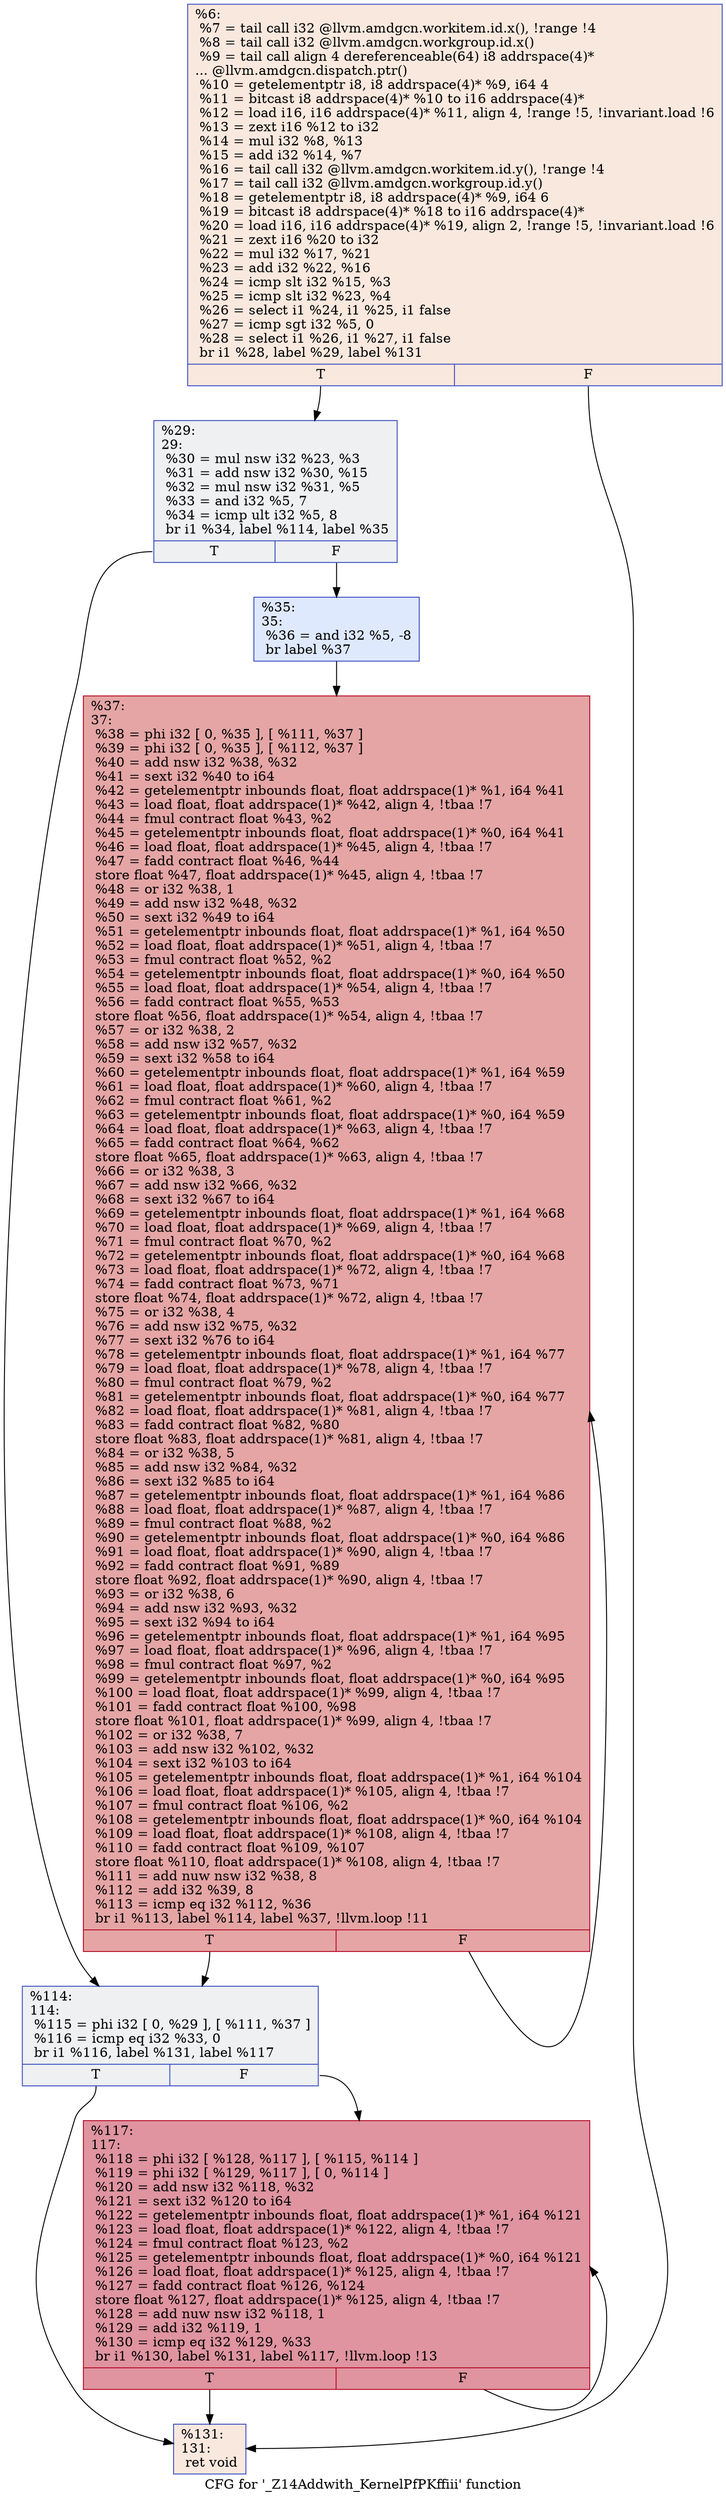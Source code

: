 digraph "CFG for '_Z14Addwith_KernelPfPKffiii' function" {
	label="CFG for '_Z14Addwith_KernelPfPKffiii' function";

	Node0x4e10820 [shape=record,color="#3d50c3ff", style=filled, fillcolor="#f2cab570",label="{%6:\l  %7 = tail call i32 @llvm.amdgcn.workitem.id.x(), !range !4\l  %8 = tail call i32 @llvm.amdgcn.workgroup.id.x()\l  %9 = tail call align 4 dereferenceable(64) i8 addrspace(4)*\l... @llvm.amdgcn.dispatch.ptr()\l  %10 = getelementptr i8, i8 addrspace(4)* %9, i64 4\l  %11 = bitcast i8 addrspace(4)* %10 to i16 addrspace(4)*\l  %12 = load i16, i16 addrspace(4)* %11, align 4, !range !5, !invariant.load !6\l  %13 = zext i16 %12 to i32\l  %14 = mul i32 %8, %13\l  %15 = add i32 %14, %7\l  %16 = tail call i32 @llvm.amdgcn.workitem.id.y(), !range !4\l  %17 = tail call i32 @llvm.amdgcn.workgroup.id.y()\l  %18 = getelementptr i8, i8 addrspace(4)* %9, i64 6\l  %19 = bitcast i8 addrspace(4)* %18 to i16 addrspace(4)*\l  %20 = load i16, i16 addrspace(4)* %19, align 2, !range !5, !invariant.load !6\l  %21 = zext i16 %20 to i32\l  %22 = mul i32 %17, %21\l  %23 = add i32 %22, %16\l  %24 = icmp slt i32 %15, %3\l  %25 = icmp slt i32 %23, %4\l  %26 = select i1 %24, i1 %25, i1 false\l  %27 = icmp sgt i32 %5, 0\l  %28 = select i1 %26, i1 %27, i1 false\l  br i1 %28, label %29, label %131\l|{<s0>T|<s1>F}}"];
	Node0x4e10820:s0 -> Node0x4e143e0;
	Node0x4e10820:s1 -> Node0x4e14470;
	Node0x4e143e0 [shape=record,color="#3d50c3ff", style=filled, fillcolor="#d9dce170",label="{%29:\l29:                                               \l  %30 = mul nsw i32 %23, %3\l  %31 = add nsw i32 %30, %15\l  %32 = mul nsw i32 %31, %5\l  %33 = and i32 %5, 7\l  %34 = icmp ult i32 %5, 8\l  br i1 %34, label %114, label %35\l|{<s0>T|<s1>F}}"];
	Node0x4e143e0:s0 -> Node0x4e14a00;
	Node0x4e143e0:s1 -> Node0x4e14a50;
	Node0x4e14a50 [shape=record,color="#3d50c3ff", style=filled, fillcolor="#b5cdfa70",label="{%35:\l35:                                               \l  %36 = and i32 %5, -8\l  br label %37\l}"];
	Node0x4e14a50 -> Node0x4e14c50;
	Node0x4e14c50 [shape=record,color="#b70d28ff", style=filled, fillcolor="#c5333470",label="{%37:\l37:                                               \l  %38 = phi i32 [ 0, %35 ], [ %111, %37 ]\l  %39 = phi i32 [ 0, %35 ], [ %112, %37 ]\l  %40 = add nsw i32 %38, %32\l  %41 = sext i32 %40 to i64\l  %42 = getelementptr inbounds float, float addrspace(1)* %1, i64 %41\l  %43 = load float, float addrspace(1)* %42, align 4, !tbaa !7\l  %44 = fmul contract float %43, %2\l  %45 = getelementptr inbounds float, float addrspace(1)* %0, i64 %41\l  %46 = load float, float addrspace(1)* %45, align 4, !tbaa !7\l  %47 = fadd contract float %46, %44\l  store float %47, float addrspace(1)* %45, align 4, !tbaa !7\l  %48 = or i32 %38, 1\l  %49 = add nsw i32 %48, %32\l  %50 = sext i32 %49 to i64\l  %51 = getelementptr inbounds float, float addrspace(1)* %1, i64 %50\l  %52 = load float, float addrspace(1)* %51, align 4, !tbaa !7\l  %53 = fmul contract float %52, %2\l  %54 = getelementptr inbounds float, float addrspace(1)* %0, i64 %50\l  %55 = load float, float addrspace(1)* %54, align 4, !tbaa !7\l  %56 = fadd contract float %55, %53\l  store float %56, float addrspace(1)* %54, align 4, !tbaa !7\l  %57 = or i32 %38, 2\l  %58 = add nsw i32 %57, %32\l  %59 = sext i32 %58 to i64\l  %60 = getelementptr inbounds float, float addrspace(1)* %1, i64 %59\l  %61 = load float, float addrspace(1)* %60, align 4, !tbaa !7\l  %62 = fmul contract float %61, %2\l  %63 = getelementptr inbounds float, float addrspace(1)* %0, i64 %59\l  %64 = load float, float addrspace(1)* %63, align 4, !tbaa !7\l  %65 = fadd contract float %64, %62\l  store float %65, float addrspace(1)* %63, align 4, !tbaa !7\l  %66 = or i32 %38, 3\l  %67 = add nsw i32 %66, %32\l  %68 = sext i32 %67 to i64\l  %69 = getelementptr inbounds float, float addrspace(1)* %1, i64 %68\l  %70 = load float, float addrspace(1)* %69, align 4, !tbaa !7\l  %71 = fmul contract float %70, %2\l  %72 = getelementptr inbounds float, float addrspace(1)* %0, i64 %68\l  %73 = load float, float addrspace(1)* %72, align 4, !tbaa !7\l  %74 = fadd contract float %73, %71\l  store float %74, float addrspace(1)* %72, align 4, !tbaa !7\l  %75 = or i32 %38, 4\l  %76 = add nsw i32 %75, %32\l  %77 = sext i32 %76 to i64\l  %78 = getelementptr inbounds float, float addrspace(1)* %1, i64 %77\l  %79 = load float, float addrspace(1)* %78, align 4, !tbaa !7\l  %80 = fmul contract float %79, %2\l  %81 = getelementptr inbounds float, float addrspace(1)* %0, i64 %77\l  %82 = load float, float addrspace(1)* %81, align 4, !tbaa !7\l  %83 = fadd contract float %82, %80\l  store float %83, float addrspace(1)* %81, align 4, !tbaa !7\l  %84 = or i32 %38, 5\l  %85 = add nsw i32 %84, %32\l  %86 = sext i32 %85 to i64\l  %87 = getelementptr inbounds float, float addrspace(1)* %1, i64 %86\l  %88 = load float, float addrspace(1)* %87, align 4, !tbaa !7\l  %89 = fmul contract float %88, %2\l  %90 = getelementptr inbounds float, float addrspace(1)* %0, i64 %86\l  %91 = load float, float addrspace(1)* %90, align 4, !tbaa !7\l  %92 = fadd contract float %91, %89\l  store float %92, float addrspace(1)* %90, align 4, !tbaa !7\l  %93 = or i32 %38, 6\l  %94 = add nsw i32 %93, %32\l  %95 = sext i32 %94 to i64\l  %96 = getelementptr inbounds float, float addrspace(1)* %1, i64 %95\l  %97 = load float, float addrspace(1)* %96, align 4, !tbaa !7\l  %98 = fmul contract float %97, %2\l  %99 = getelementptr inbounds float, float addrspace(1)* %0, i64 %95\l  %100 = load float, float addrspace(1)* %99, align 4, !tbaa !7\l  %101 = fadd contract float %100, %98\l  store float %101, float addrspace(1)* %99, align 4, !tbaa !7\l  %102 = or i32 %38, 7\l  %103 = add nsw i32 %102, %32\l  %104 = sext i32 %103 to i64\l  %105 = getelementptr inbounds float, float addrspace(1)* %1, i64 %104\l  %106 = load float, float addrspace(1)* %105, align 4, !tbaa !7\l  %107 = fmul contract float %106, %2\l  %108 = getelementptr inbounds float, float addrspace(1)* %0, i64 %104\l  %109 = load float, float addrspace(1)* %108, align 4, !tbaa !7\l  %110 = fadd contract float %109, %107\l  store float %110, float addrspace(1)* %108, align 4, !tbaa !7\l  %111 = add nuw nsw i32 %38, 8\l  %112 = add i32 %39, 8\l  %113 = icmp eq i32 %112, %36\l  br i1 %113, label %114, label %37, !llvm.loop !11\l|{<s0>T|<s1>F}}"];
	Node0x4e14c50:s0 -> Node0x4e14a00;
	Node0x4e14c50:s1 -> Node0x4e14c50;
	Node0x4e14a00 [shape=record,color="#3d50c3ff", style=filled, fillcolor="#d9dce170",label="{%114:\l114:                                              \l  %115 = phi i32 [ 0, %29 ], [ %111, %37 ]\l  %116 = icmp eq i32 %33, 0\l  br i1 %116, label %131, label %117\l|{<s0>T|<s1>F}}"];
	Node0x4e14a00:s0 -> Node0x4e14470;
	Node0x4e14a00:s1 -> Node0x4e18880;
	Node0x4e18880 [shape=record,color="#b70d28ff", style=filled, fillcolor="#b70d2870",label="{%117:\l117:                                              \l  %118 = phi i32 [ %128, %117 ], [ %115, %114 ]\l  %119 = phi i32 [ %129, %117 ], [ 0, %114 ]\l  %120 = add nsw i32 %118, %32\l  %121 = sext i32 %120 to i64\l  %122 = getelementptr inbounds float, float addrspace(1)* %1, i64 %121\l  %123 = load float, float addrspace(1)* %122, align 4, !tbaa !7\l  %124 = fmul contract float %123, %2\l  %125 = getelementptr inbounds float, float addrspace(1)* %0, i64 %121\l  %126 = load float, float addrspace(1)* %125, align 4, !tbaa !7\l  %127 = fadd contract float %126, %124\l  store float %127, float addrspace(1)* %125, align 4, !tbaa !7\l  %128 = add nuw nsw i32 %118, 1\l  %129 = add i32 %119, 1\l  %130 = icmp eq i32 %129, %33\l  br i1 %130, label %131, label %117, !llvm.loop !13\l|{<s0>T|<s1>F}}"];
	Node0x4e18880:s0 -> Node0x4e14470;
	Node0x4e18880:s1 -> Node0x4e18880;
	Node0x4e14470 [shape=record,color="#3d50c3ff", style=filled, fillcolor="#f2cab570",label="{%131:\l131:                                              \l  ret void\l}"];
}
